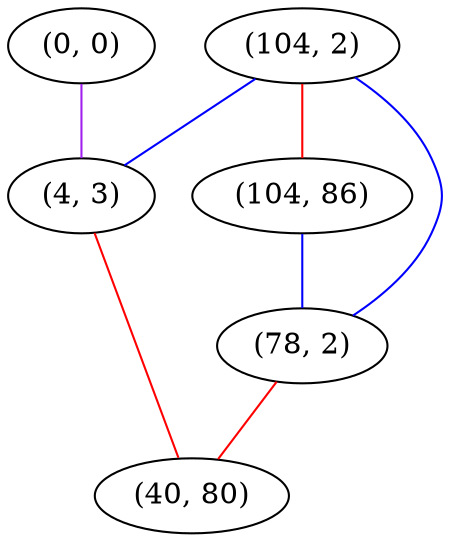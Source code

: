 graph "" {
"(0, 0)";
"(104, 2)";
"(104, 86)";
"(78, 2)";
"(4, 3)";
"(40, 80)";
"(0, 0)" -- "(4, 3)"  [color=purple, key=0, weight=4];
"(104, 2)" -- "(104, 86)"  [color=red, key=0, weight=1];
"(104, 2)" -- "(78, 2)"  [color=blue, key=0, weight=3];
"(104, 2)" -- "(4, 3)"  [color=blue, key=0, weight=3];
"(104, 86)" -- "(78, 2)"  [color=blue, key=0, weight=3];
"(78, 2)" -- "(40, 80)"  [color=red, key=0, weight=1];
"(4, 3)" -- "(40, 80)"  [color=red, key=0, weight=1];
}
